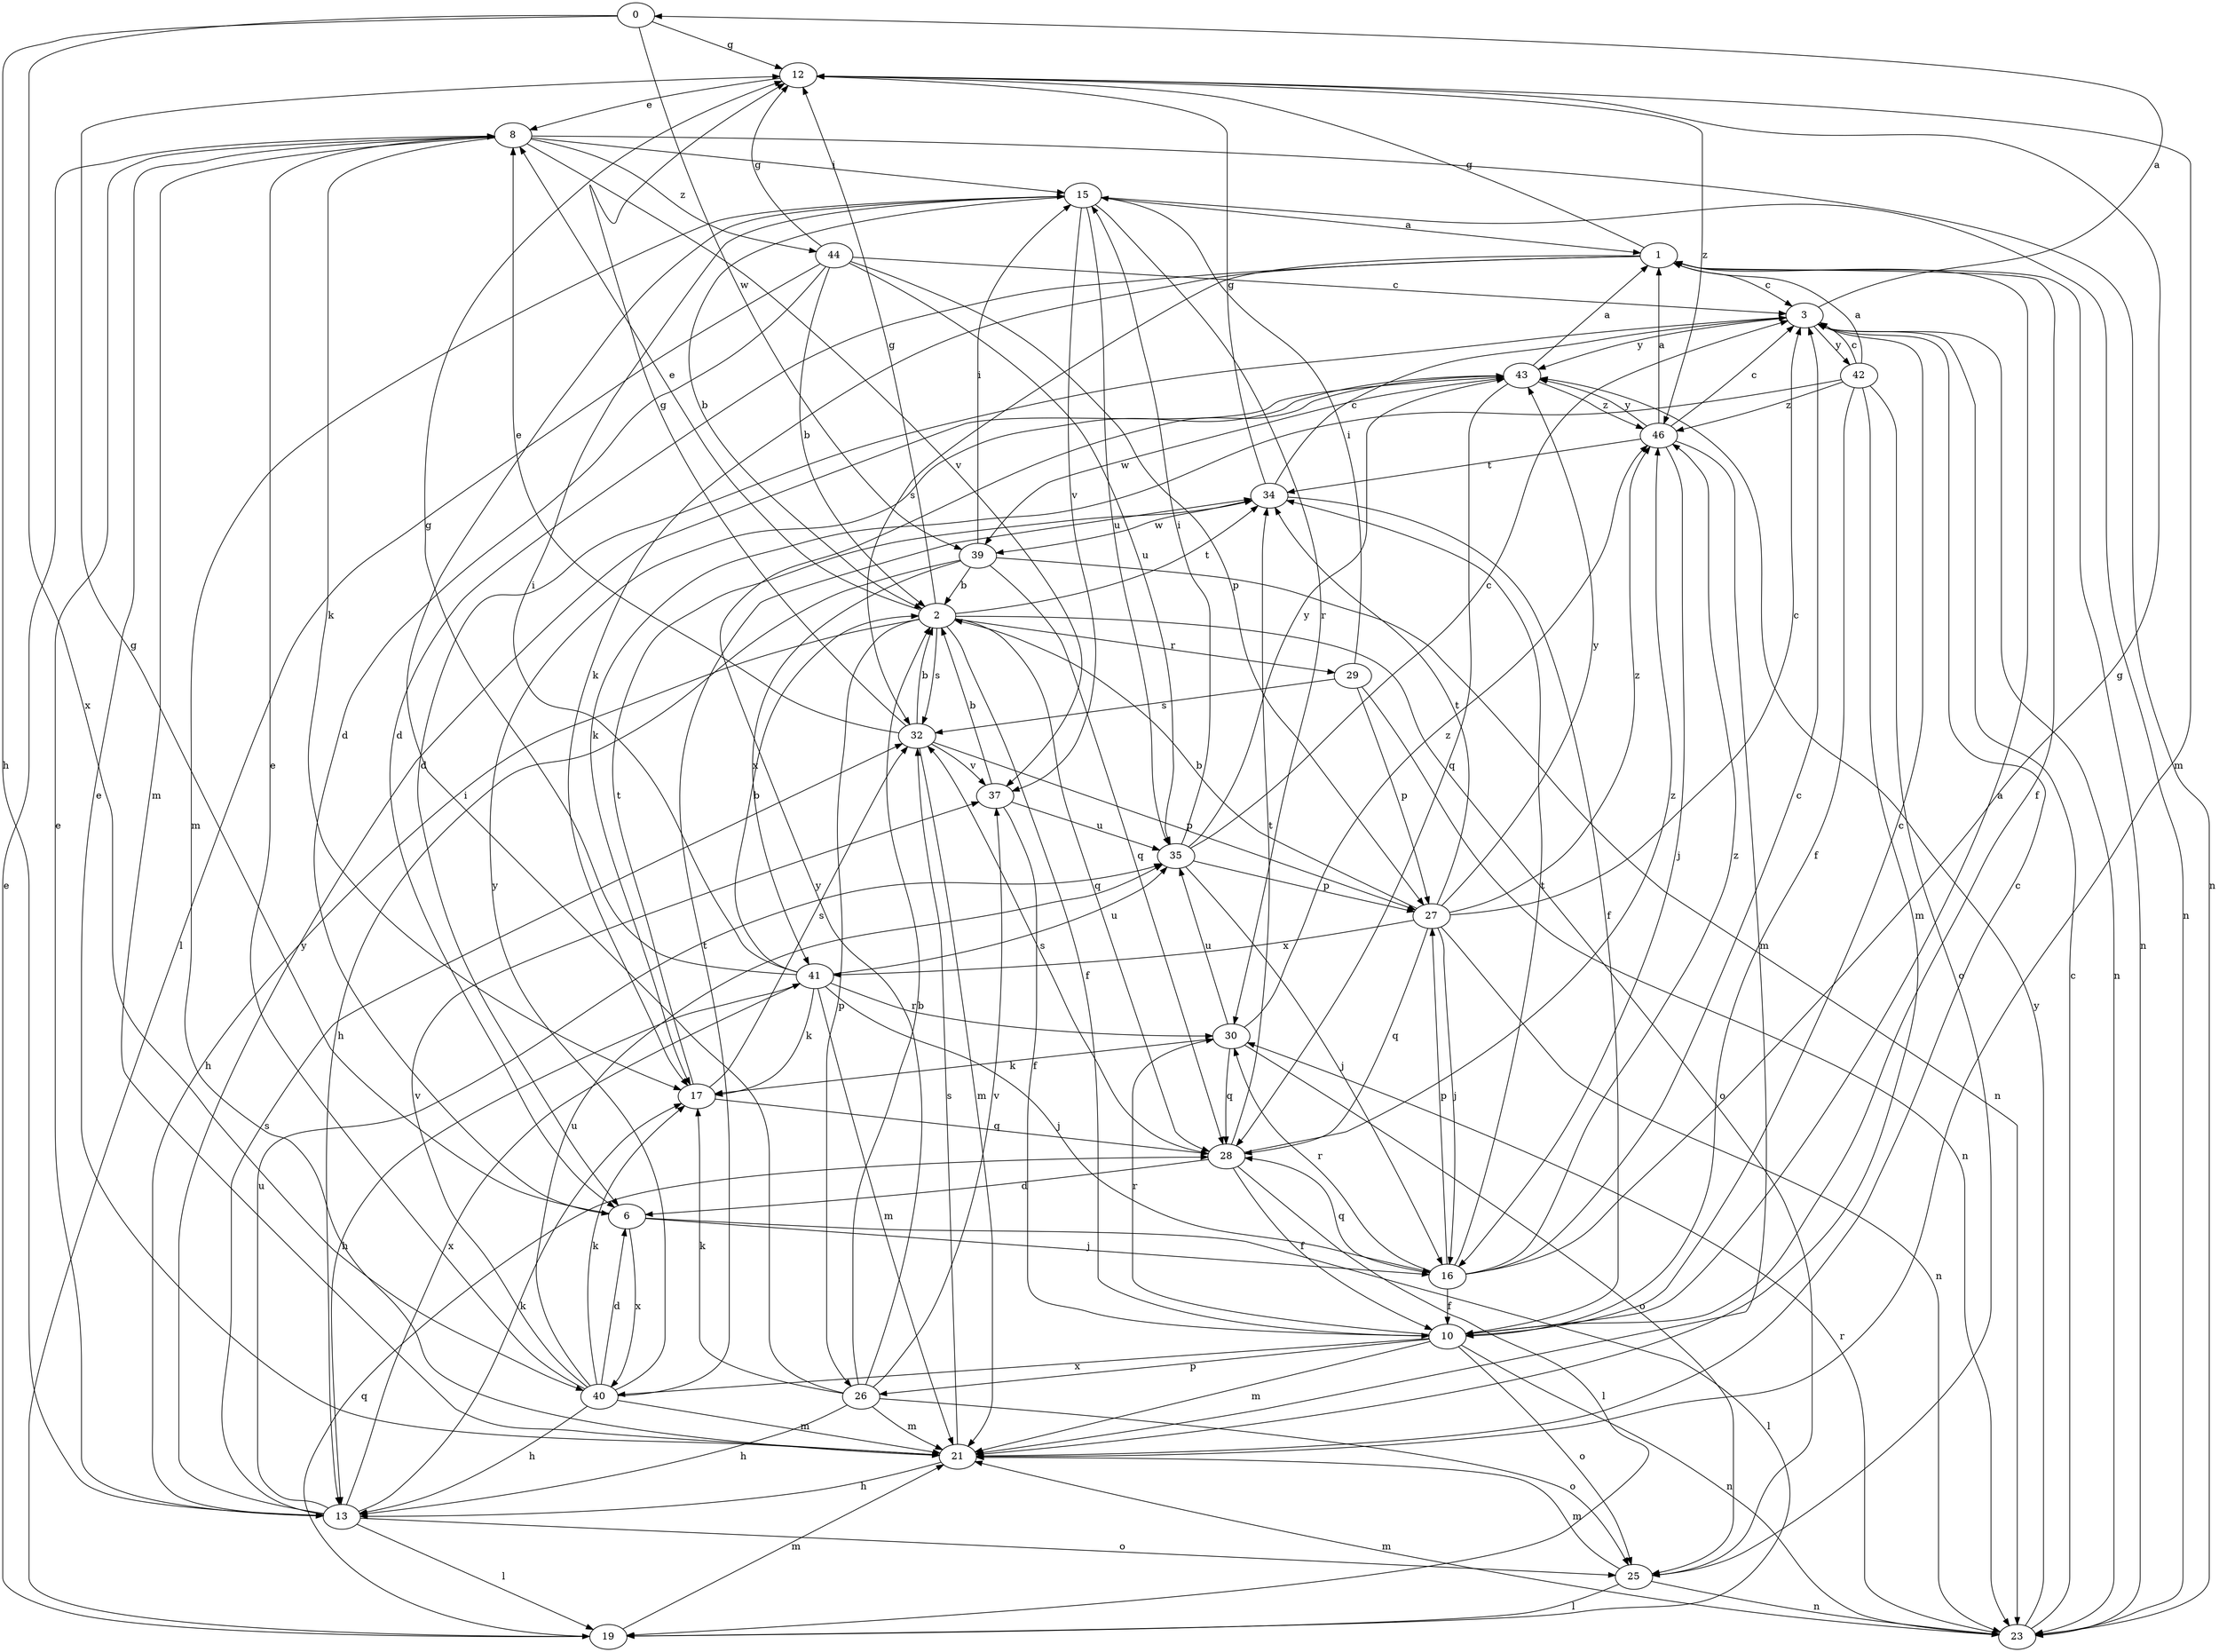 strict digraph  {
0;
1;
2;
3;
6;
8;
10;
12;
13;
15;
16;
17;
19;
21;
23;
25;
26;
27;
28;
29;
30;
32;
34;
35;
37;
39;
40;
41;
42;
43;
44;
46;
0 -> 12  [label=g];
0 -> 13  [label=h];
0 -> 39  [label=w];
0 -> 40  [label=x];
1 -> 3  [label=c];
1 -> 6  [label=d];
1 -> 10  [label=f];
1 -> 12  [label=g];
1 -> 17  [label=k];
1 -> 23  [label=n];
1 -> 32  [label=s];
2 -> 8  [label=e];
2 -> 10  [label=f];
2 -> 12  [label=g];
2 -> 13  [label=h];
2 -> 25  [label=o];
2 -> 26  [label=p];
2 -> 28  [label=q];
2 -> 29  [label=r];
2 -> 32  [label=s];
2 -> 34  [label=t];
3 -> 0  [label=a];
3 -> 6  [label=d];
3 -> 23  [label=n];
3 -> 42  [label=y];
3 -> 43  [label=y];
6 -> 12  [label=g];
6 -> 16  [label=j];
6 -> 19  [label=l];
6 -> 40  [label=x];
8 -> 15  [label=i];
8 -> 17  [label=k];
8 -> 21  [label=m];
8 -> 23  [label=n];
8 -> 37  [label=v];
8 -> 44  [label=z];
10 -> 1  [label=a];
10 -> 3  [label=c];
10 -> 21  [label=m];
10 -> 23  [label=n];
10 -> 25  [label=o];
10 -> 26  [label=p];
10 -> 30  [label=r];
10 -> 40  [label=x];
12 -> 8  [label=e];
12 -> 21  [label=m];
12 -> 46  [label=z];
13 -> 8  [label=e];
13 -> 17  [label=k];
13 -> 19  [label=l];
13 -> 25  [label=o];
13 -> 32  [label=s];
13 -> 35  [label=u];
13 -> 41  [label=x];
13 -> 43  [label=y];
15 -> 1  [label=a];
15 -> 2  [label=b];
15 -> 21  [label=m];
15 -> 23  [label=n];
15 -> 30  [label=r];
15 -> 35  [label=u];
15 -> 37  [label=v];
16 -> 3  [label=c];
16 -> 10  [label=f];
16 -> 12  [label=g];
16 -> 27  [label=p];
16 -> 28  [label=q];
16 -> 30  [label=r];
16 -> 34  [label=t];
16 -> 46  [label=z];
17 -> 28  [label=q];
17 -> 32  [label=s];
17 -> 34  [label=t];
19 -> 8  [label=e];
19 -> 21  [label=m];
19 -> 28  [label=q];
21 -> 3  [label=c];
21 -> 8  [label=e];
21 -> 13  [label=h];
21 -> 32  [label=s];
23 -> 3  [label=c];
23 -> 21  [label=m];
23 -> 30  [label=r];
23 -> 43  [label=y];
25 -> 19  [label=l];
25 -> 21  [label=m];
25 -> 23  [label=n];
26 -> 2  [label=b];
26 -> 13  [label=h];
26 -> 15  [label=i];
26 -> 17  [label=k];
26 -> 21  [label=m];
26 -> 25  [label=o];
26 -> 37  [label=v];
26 -> 43  [label=y];
27 -> 2  [label=b];
27 -> 3  [label=c];
27 -> 16  [label=j];
27 -> 23  [label=n];
27 -> 28  [label=q];
27 -> 34  [label=t];
27 -> 41  [label=x];
27 -> 43  [label=y];
27 -> 46  [label=z];
28 -> 6  [label=d];
28 -> 10  [label=f];
28 -> 19  [label=l];
28 -> 32  [label=s];
28 -> 34  [label=t];
28 -> 46  [label=z];
29 -> 15  [label=i];
29 -> 23  [label=n];
29 -> 27  [label=p];
29 -> 32  [label=s];
30 -> 17  [label=k];
30 -> 25  [label=o];
30 -> 28  [label=q];
30 -> 35  [label=u];
30 -> 46  [label=z];
32 -> 2  [label=b];
32 -> 8  [label=e];
32 -> 12  [label=g];
32 -> 21  [label=m];
32 -> 27  [label=p];
32 -> 37  [label=v];
34 -> 3  [label=c];
34 -> 10  [label=f];
34 -> 12  [label=g];
34 -> 39  [label=w];
35 -> 3  [label=c];
35 -> 15  [label=i];
35 -> 16  [label=j];
35 -> 27  [label=p];
35 -> 43  [label=y];
37 -> 2  [label=b];
37 -> 10  [label=f];
37 -> 35  [label=u];
39 -> 2  [label=b];
39 -> 13  [label=h];
39 -> 15  [label=i];
39 -> 23  [label=n];
39 -> 28  [label=q];
39 -> 41  [label=x];
40 -> 6  [label=d];
40 -> 8  [label=e];
40 -> 13  [label=h];
40 -> 17  [label=k];
40 -> 21  [label=m];
40 -> 34  [label=t];
40 -> 35  [label=u];
40 -> 37  [label=v];
40 -> 43  [label=y];
41 -> 2  [label=b];
41 -> 12  [label=g];
41 -> 13  [label=h];
41 -> 15  [label=i];
41 -> 16  [label=j];
41 -> 17  [label=k];
41 -> 21  [label=m];
41 -> 30  [label=r];
41 -> 35  [label=u];
42 -> 1  [label=a];
42 -> 3  [label=c];
42 -> 10  [label=f];
42 -> 17  [label=k];
42 -> 21  [label=m];
42 -> 25  [label=o];
42 -> 46  [label=z];
43 -> 1  [label=a];
43 -> 28  [label=q];
43 -> 39  [label=w];
43 -> 46  [label=z];
44 -> 2  [label=b];
44 -> 3  [label=c];
44 -> 6  [label=d];
44 -> 12  [label=g];
44 -> 19  [label=l];
44 -> 27  [label=p];
44 -> 35  [label=u];
46 -> 1  [label=a];
46 -> 3  [label=c];
46 -> 16  [label=j];
46 -> 21  [label=m];
46 -> 34  [label=t];
46 -> 43  [label=y];
}

